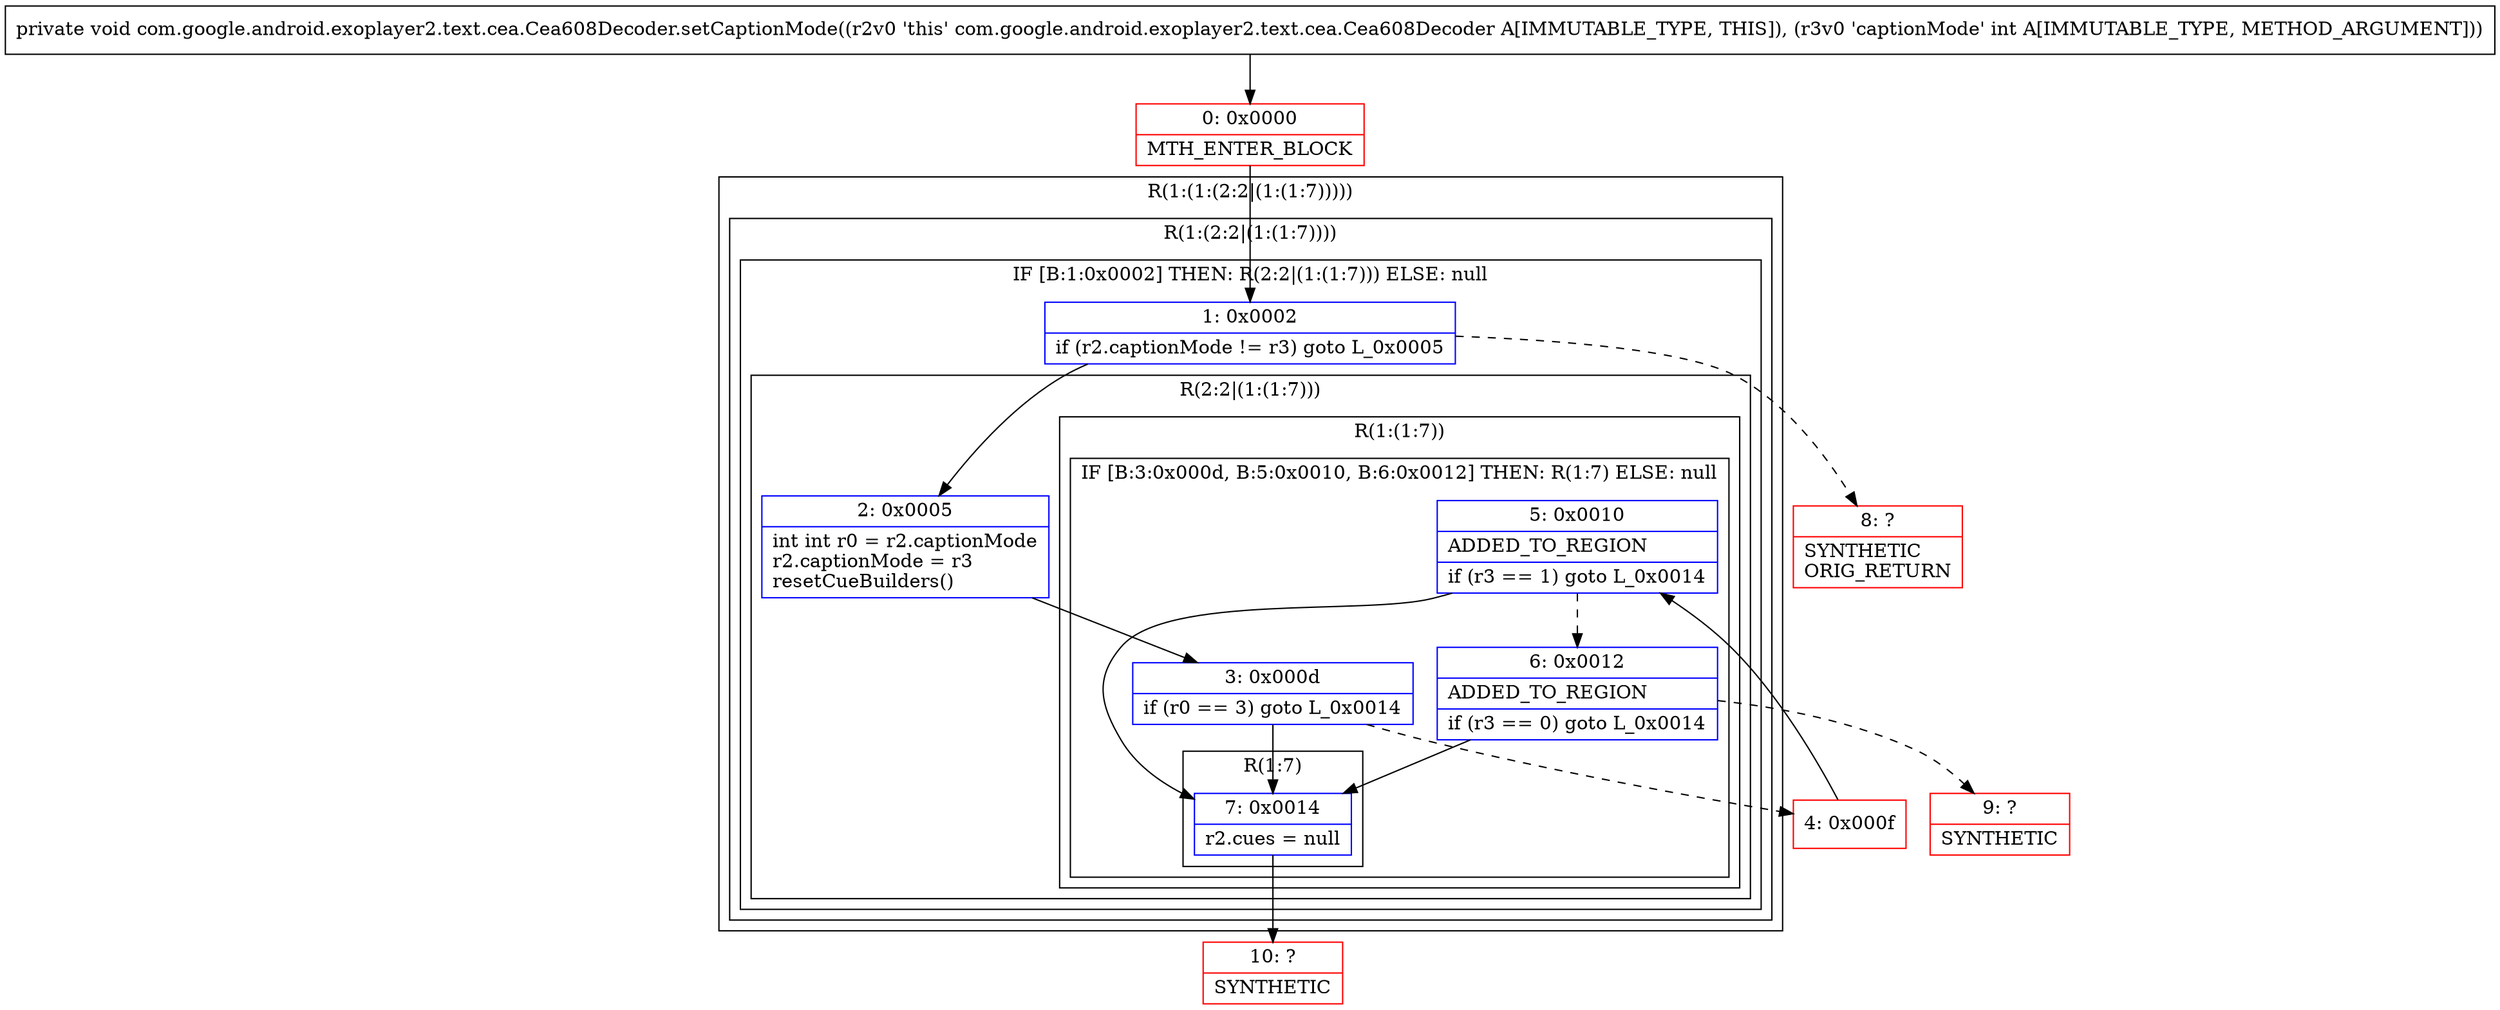digraph "CFG forcom.google.android.exoplayer2.text.cea.Cea608Decoder.setCaptionMode(I)V" {
subgraph cluster_Region_295883413 {
label = "R(1:(1:(2:2|(1:(1:7)))))";
node [shape=record,color=blue];
subgraph cluster_Region_547162727 {
label = "R(1:(2:2|(1:(1:7))))";
node [shape=record,color=blue];
subgraph cluster_IfRegion_2026032841 {
label = "IF [B:1:0x0002] THEN: R(2:2|(1:(1:7))) ELSE: null";
node [shape=record,color=blue];
Node_1 [shape=record,label="{1\:\ 0x0002|if (r2.captionMode != r3) goto L_0x0005\l}"];
subgraph cluster_Region_1925326395 {
label = "R(2:2|(1:(1:7)))";
node [shape=record,color=blue];
Node_2 [shape=record,label="{2\:\ 0x0005|int int r0 = r2.captionMode\lr2.captionMode = r3\lresetCueBuilders()\l}"];
subgraph cluster_Region_2021102426 {
label = "R(1:(1:7))";
node [shape=record,color=blue];
subgraph cluster_IfRegion_309840343 {
label = "IF [B:3:0x000d, B:5:0x0010, B:6:0x0012] THEN: R(1:7) ELSE: null";
node [shape=record,color=blue];
Node_3 [shape=record,label="{3\:\ 0x000d|if (r0 == 3) goto L_0x0014\l}"];
Node_5 [shape=record,label="{5\:\ 0x0010|ADDED_TO_REGION\l|if (r3 == 1) goto L_0x0014\l}"];
Node_6 [shape=record,label="{6\:\ 0x0012|ADDED_TO_REGION\l|if (r3 == 0) goto L_0x0014\l}"];
subgraph cluster_Region_2143731899 {
label = "R(1:7)";
node [shape=record,color=blue];
Node_7 [shape=record,label="{7\:\ 0x0014|r2.cues = null\l}"];
}
}
}
}
}
}
}
Node_0 [shape=record,color=red,label="{0\:\ 0x0000|MTH_ENTER_BLOCK\l}"];
Node_4 [shape=record,color=red,label="{4\:\ 0x000f}"];
Node_8 [shape=record,color=red,label="{8\:\ ?|SYNTHETIC\lORIG_RETURN\l}"];
Node_9 [shape=record,color=red,label="{9\:\ ?|SYNTHETIC\l}"];
Node_10 [shape=record,color=red,label="{10\:\ ?|SYNTHETIC\l}"];
MethodNode[shape=record,label="{private void com.google.android.exoplayer2.text.cea.Cea608Decoder.setCaptionMode((r2v0 'this' com.google.android.exoplayer2.text.cea.Cea608Decoder A[IMMUTABLE_TYPE, THIS]), (r3v0 'captionMode' int A[IMMUTABLE_TYPE, METHOD_ARGUMENT])) }"];
MethodNode -> Node_0;
Node_1 -> Node_2;
Node_1 -> Node_8[style=dashed];
Node_2 -> Node_3;
Node_3 -> Node_4[style=dashed];
Node_3 -> Node_7;
Node_5 -> Node_6[style=dashed];
Node_5 -> Node_7;
Node_6 -> Node_7;
Node_6 -> Node_9[style=dashed];
Node_7 -> Node_10;
Node_0 -> Node_1;
Node_4 -> Node_5;
}

